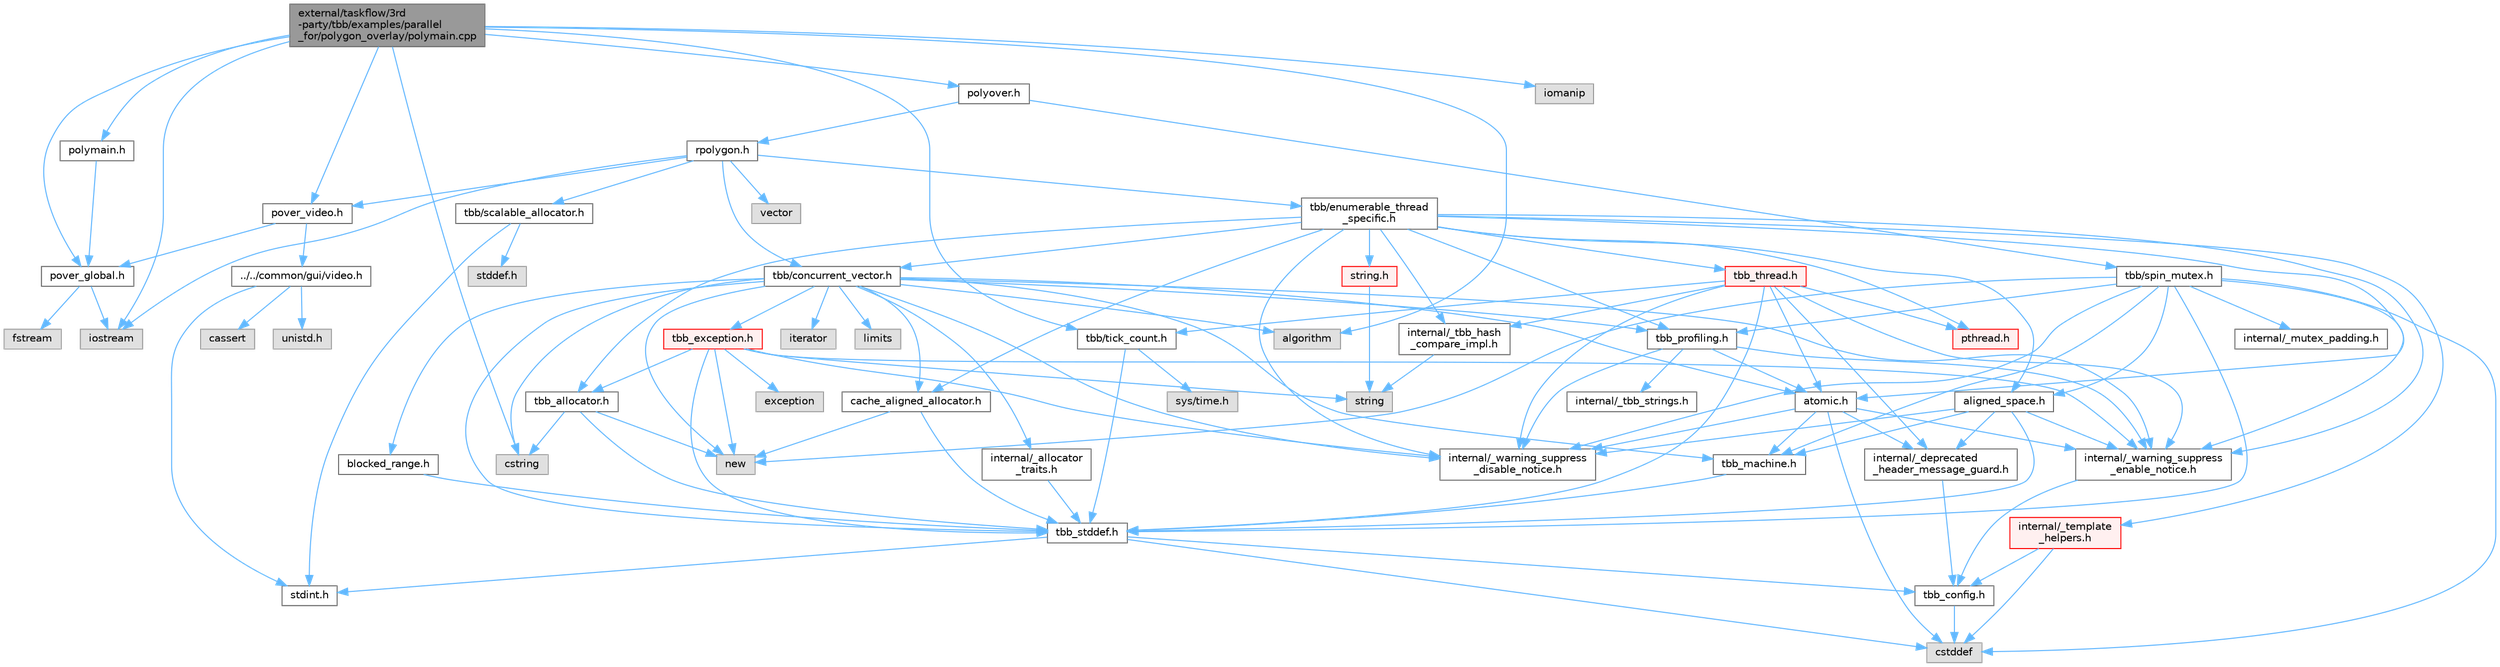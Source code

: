 digraph "external/taskflow/3rd-party/tbb/examples/parallel_for/polygon_overlay/polymain.cpp"
{
 // LATEX_PDF_SIZE
  bgcolor="transparent";
  edge [fontname=Helvetica,fontsize=10,labelfontname=Helvetica,labelfontsize=10];
  node [fontname=Helvetica,fontsize=10,shape=box,height=0.2,width=0.4];
  Node1 [id="Node000001",label="external/taskflow/3rd\l-party/tbb/examples/parallel\l_for/polygon_overlay/polymain.cpp",height=0.2,width=0.4,color="gray40", fillcolor="grey60", style="filled", fontcolor="black",tooltip=" "];
  Node1 -> Node2 [id="edge1_Node000001_Node000002",color="steelblue1",style="solid",tooltip=" "];
  Node2 [id="Node000002",label="iostream",height=0.2,width=0.4,color="grey60", fillcolor="#E0E0E0", style="filled",tooltip=" "];
  Node1 -> Node3 [id="edge2_Node000001_Node000003",color="steelblue1",style="solid",tooltip=" "];
  Node3 [id="Node000003",label="iomanip",height=0.2,width=0.4,color="grey60", fillcolor="#E0E0E0", style="filled",tooltip=" "];
  Node1 -> Node4 [id="edge3_Node000001_Node000004",color="steelblue1",style="solid",tooltip=" "];
  Node4 [id="Node000004",label="algorithm",height=0.2,width=0.4,color="grey60", fillcolor="#E0E0E0", style="filled",tooltip=" "];
  Node1 -> Node5 [id="edge4_Node000001_Node000005",color="steelblue1",style="solid",tooltip=" "];
  Node5 [id="Node000005",label="cstring",height=0.2,width=0.4,color="grey60", fillcolor="#E0E0E0", style="filled",tooltip=" "];
  Node1 -> Node6 [id="edge5_Node000001_Node000006",color="steelblue1",style="solid",tooltip=" "];
  Node6 [id="Node000006",label="tbb/tick_count.h",height=0.2,width=0.4,color="grey40", fillcolor="white", style="filled",URL="$tick__count_8h.html",tooltip=" "];
  Node6 -> Node7 [id="edge6_Node000006_Node000007",color="steelblue1",style="solid",tooltip=" "];
  Node7 [id="Node000007",label="tbb_stddef.h",height=0.2,width=0.4,color="grey40", fillcolor="white", style="filled",URL="$tbb__stddef_8h.html",tooltip=" "];
  Node7 -> Node8 [id="edge7_Node000007_Node000008",color="steelblue1",style="solid",tooltip=" "];
  Node8 [id="Node000008",label="tbb_config.h",height=0.2,width=0.4,color="grey40", fillcolor="white", style="filled",URL="$tbb__config_8h.html",tooltip=" "];
  Node8 -> Node9 [id="edge8_Node000008_Node000009",color="steelblue1",style="solid",tooltip=" "];
  Node9 [id="Node000009",label="cstddef",height=0.2,width=0.4,color="grey60", fillcolor="#E0E0E0", style="filled",tooltip=" "];
  Node7 -> Node9 [id="edge9_Node000007_Node000009",color="steelblue1",style="solid",tooltip=" "];
  Node7 -> Node10 [id="edge10_Node000007_Node000010",color="steelblue1",style="solid",tooltip=" "];
  Node10 [id="Node000010",label="stdint.h",height=0.2,width=0.4,color="grey40", fillcolor="white", style="filled",URL="$stdint_8h.html",tooltip=" "];
  Node6 -> Node11 [id="edge11_Node000006_Node000011",color="steelblue1",style="solid",tooltip=" "];
  Node11 [id="Node000011",label="sys/time.h",height=0.2,width=0.4,color="grey60", fillcolor="#E0E0E0", style="filled",tooltip=" "];
  Node1 -> Node12 [id="edge12_Node000001_Node000012",color="steelblue1",style="solid",tooltip=" "];
  Node12 [id="Node000012",label="pover_global.h",height=0.2,width=0.4,color="grey40", fillcolor="white", style="filled",URL="$pover__global_8h.html",tooltip=" "];
  Node12 -> Node2 [id="edge13_Node000012_Node000002",color="steelblue1",style="solid",tooltip=" "];
  Node12 -> Node13 [id="edge14_Node000012_Node000013",color="steelblue1",style="solid",tooltip=" "];
  Node13 [id="Node000013",label="fstream",height=0.2,width=0.4,color="grey60", fillcolor="#E0E0E0", style="filled",tooltip=" "];
  Node1 -> Node14 [id="edge15_Node000001_Node000014",color="steelblue1",style="solid",tooltip=" "];
  Node14 [id="Node000014",label="polyover.h",height=0.2,width=0.4,color="grey40", fillcolor="white", style="filled",URL="$polyover_8h.html",tooltip=" "];
  Node14 -> Node15 [id="edge16_Node000014_Node000015",color="steelblue1",style="solid",tooltip=" "];
  Node15 [id="Node000015",label="rpolygon.h",height=0.2,width=0.4,color="grey40", fillcolor="white", style="filled",URL="$rpolygon_8h.html",tooltip=" "];
  Node15 -> Node16 [id="edge17_Node000015_Node000016",color="steelblue1",style="solid",tooltip=" "];
  Node16 [id="Node000016",label="vector",height=0.2,width=0.4,color="grey60", fillcolor="#E0E0E0", style="filled",tooltip=" "];
  Node15 -> Node2 [id="edge18_Node000015_Node000002",color="steelblue1",style="solid",tooltip=" "];
  Node15 -> Node17 [id="edge19_Node000015_Node000017",color="steelblue1",style="solid",tooltip=" "];
  Node17 [id="Node000017",label="pover_video.h",height=0.2,width=0.4,color="grey40", fillcolor="white", style="filled",URL="$pover__video_8h.html",tooltip=" "];
  Node17 -> Node18 [id="edge20_Node000017_Node000018",color="steelblue1",style="solid",tooltip=" "];
  Node18 [id="Node000018",label="../../common/gui/video.h",height=0.2,width=0.4,color="grey40", fillcolor="white", style="filled",URL="$3rd-party_2tbb_2examples_2common_2gui_2video_8h.html",tooltip=" "];
  Node18 -> Node19 [id="edge21_Node000018_Node000019",color="steelblue1",style="solid",tooltip=" "];
  Node19 [id="Node000019",label="cassert",height=0.2,width=0.4,color="grey60", fillcolor="#E0E0E0", style="filled",tooltip=" "];
  Node18 -> Node10 [id="edge22_Node000018_Node000010",color="steelblue1",style="solid",tooltip=" "];
  Node18 -> Node20 [id="edge23_Node000018_Node000020",color="steelblue1",style="solid",tooltip=" "];
  Node20 [id="Node000020",label="unistd.h",height=0.2,width=0.4,color="grey60", fillcolor="#E0E0E0", style="filled",tooltip=" "];
  Node17 -> Node12 [id="edge24_Node000017_Node000012",color="steelblue1",style="solid",tooltip=" "];
  Node15 -> Node21 [id="edge25_Node000015_Node000021",color="steelblue1",style="solid",tooltip=" "];
  Node21 [id="Node000021",label="tbb/scalable_allocator.h",height=0.2,width=0.4,color="grey40", fillcolor="white", style="filled",URL="$scalable__allocator_8h.html",tooltip=" "];
  Node21 -> Node22 [id="edge26_Node000021_Node000022",color="steelblue1",style="solid",tooltip=" "];
  Node22 [id="Node000022",label="stddef.h",height=0.2,width=0.4,color="grey60", fillcolor="#E0E0E0", style="filled",tooltip=" "];
  Node21 -> Node10 [id="edge27_Node000021_Node000010",color="steelblue1",style="solid",tooltip=" "];
  Node15 -> Node23 [id="edge28_Node000015_Node000023",color="steelblue1",style="solid",tooltip=" "];
  Node23 [id="Node000023",label="tbb/concurrent_vector.h",height=0.2,width=0.4,color="grey40", fillcolor="white", style="filled",URL="$concurrent__vector_8h.html",tooltip=" "];
  Node23 -> Node24 [id="edge29_Node000023_Node000024",color="steelblue1",style="solid",tooltip=" "];
  Node24 [id="Node000024",label="internal/_warning_suppress\l_enable_notice.h",height=0.2,width=0.4,color="grey40", fillcolor="white", style="filled",URL="$__warning__suppress__enable__notice_8h.html",tooltip=" "];
  Node24 -> Node8 [id="edge30_Node000024_Node000008",color="steelblue1",style="solid",tooltip=" "];
  Node23 -> Node7 [id="edge31_Node000023_Node000007",color="steelblue1",style="solid",tooltip=" "];
  Node23 -> Node25 [id="edge32_Node000023_Node000025",color="steelblue1",style="solid",tooltip=" "];
  Node25 [id="Node000025",label="tbb_exception.h",height=0.2,width=0.4,color="red", fillcolor="#FFF0F0", style="filled",URL="$tbb__exception_8h.html",tooltip=" "];
  Node25 -> Node24 [id="edge33_Node000025_Node000024",color="steelblue1",style="solid",tooltip=" "];
  Node25 -> Node7 [id="edge34_Node000025_Node000007",color="steelblue1",style="solid",tooltip=" "];
  Node25 -> Node26 [id="edge35_Node000025_Node000026",color="steelblue1",style="solid",tooltip=" "];
  Node26 [id="Node000026",label="exception",height=0.2,width=0.4,color="grey60", fillcolor="#E0E0E0", style="filled",tooltip=" "];
  Node25 -> Node27 [id="edge36_Node000025_Node000027",color="steelblue1",style="solid",tooltip=" "];
  Node27 [id="Node000027",label="new",height=0.2,width=0.4,color="grey60", fillcolor="#E0E0E0", style="filled",tooltip=" "];
  Node25 -> Node28 [id="edge37_Node000025_Node000028",color="steelblue1",style="solid",tooltip=" "];
  Node28 [id="Node000028",label="string",height=0.2,width=0.4,color="grey60", fillcolor="#E0E0E0", style="filled",tooltip=" "];
  Node25 -> Node29 [id="edge38_Node000025_Node000029",color="steelblue1",style="solid",tooltip=" "];
  Node29 [id="Node000029",label="tbb_allocator.h",height=0.2,width=0.4,color="grey40", fillcolor="white", style="filled",URL="$tbb__allocator_8h.html",tooltip=" "];
  Node29 -> Node7 [id="edge39_Node000029_Node000007",color="steelblue1",style="solid",tooltip=" "];
  Node29 -> Node27 [id="edge40_Node000029_Node000027",color="steelblue1",style="solid",tooltip=" "];
  Node29 -> Node5 [id="edge41_Node000029_Node000005",color="steelblue1",style="solid",tooltip=" "];
  Node25 -> Node31 [id="edge42_Node000025_Node000031",color="steelblue1",style="solid",tooltip=" "];
  Node31 [id="Node000031",label="internal/_warning_suppress\l_disable_notice.h",height=0.2,width=0.4,color="grey40", fillcolor="white", style="filled",URL="$__warning__suppress__disable__notice_8h.html",tooltip=" "];
  Node23 -> Node32 [id="edge43_Node000023_Node000032",color="steelblue1",style="solid",tooltip=" "];
  Node32 [id="Node000032",label="atomic.h",height=0.2,width=0.4,color="grey40", fillcolor="white", style="filled",URL="$external_2taskflow_23rd-party_2tbb_2include_2tbb_2atomic_8h.html",tooltip=" "];
  Node32 -> Node33 [id="edge44_Node000032_Node000033",color="steelblue1",style="solid",tooltip=" "];
  Node33 [id="Node000033",label="internal/_deprecated\l_header_message_guard.h",height=0.2,width=0.4,color="grey40", fillcolor="white", style="filled",URL="$__deprecated__header__message__guard_8h.html",tooltip=" "];
  Node33 -> Node8 [id="edge45_Node000033_Node000008",color="steelblue1",style="solid",tooltip=" "];
  Node32 -> Node24 [id="edge46_Node000032_Node000024",color="steelblue1",style="solid",tooltip=" "];
  Node32 -> Node9 [id="edge47_Node000032_Node000009",color="steelblue1",style="solid",tooltip=" "];
  Node32 -> Node34 [id="edge48_Node000032_Node000034",color="steelblue1",style="solid",tooltip=" "];
  Node34 [id="Node000034",label="tbb_machine.h",height=0.2,width=0.4,color="grey40", fillcolor="white", style="filled",URL="$tbb__machine_8h.html",tooltip=" "];
  Node34 -> Node7 [id="edge49_Node000034_Node000007",color="steelblue1",style="solid",tooltip=" "];
  Node32 -> Node31 [id="edge50_Node000032_Node000031",color="steelblue1",style="solid",tooltip=" "];
  Node23 -> Node35 [id="edge51_Node000023_Node000035",color="steelblue1",style="solid",tooltip=" "];
  Node35 [id="Node000035",label="cache_aligned_allocator.h",height=0.2,width=0.4,color="grey40", fillcolor="white", style="filled",URL="$cache__aligned__allocator_8h.html",tooltip=" "];
  Node35 -> Node27 [id="edge52_Node000035_Node000027",color="steelblue1",style="solid",tooltip=" "];
  Node35 -> Node7 [id="edge53_Node000035_Node000007",color="steelblue1",style="solid",tooltip=" "];
  Node23 -> Node36 [id="edge54_Node000023_Node000036",color="steelblue1",style="solid",tooltip=" "];
  Node36 [id="Node000036",label="blocked_range.h",height=0.2,width=0.4,color="grey40", fillcolor="white", style="filled",URL="$blocked__range_8h.html",tooltip=" "];
  Node36 -> Node7 [id="edge55_Node000036_Node000007",color="steelblue1",style="solid",tooltip=" "];
  Node23 -> Node34 [id="edge56_Node000023_Node000034",color="steelblue1",style="solid",tooltip=" "];
  Node23 -> Node37 [id="edge57_Node000023_Node000037",color="steelblue1",style="solid",tooltip=" "];
  Node37 [id="Node000037",label="tbb_profiling.h",height=0.2,width=0.4,color="grey40", fillcolor="white", style="filled",URL="$tbb__profiling_8h.html",tooltip=" "];
  Node37 -> Node24 [id="edge58_Node000037_Node000024",color="steelblue1",style="solid",tooltip=" "];
  Node37 -> Node38 [id="edge59_Node000037_Node000038",color="steelblue1",style="solid",tooltip=" "];
  Node38 [id="Node000038",label="internal/_tbb_strings.h",height=0.2,width=0.4,color="grey40", fillcolor="white", style="filled",URL="$__tbb__strings_8h.html",tooltip=" "];
  Node37 -> Node32 [id="edge60_Node000037_Node000032",color="steelblue1",style="solid",tooltip=" "];
  Node37 -> Node31 [id="edge61_Node000037_Node000031",color="steelblue1",style="solid",tooltip=" "];
  Node23 -> Node27 [id="edge62_Node000023_Node000027",color="steelblue1",style="solid",tooltip=" "];
  Node23 -> Node5 [id="edge63_Node000023_Node000005",color="steelblue1",style="solid",tooltip=" "];
  Node23 -> Node4 [id="edge64_Node000023_Node000004",color="steelblue1",style="solid",tooltip=" "];
  Node23 -> Node39 [id="edge65_Node000023_Node000039",color="steelblue1",style="solid",tooltip=" "];
  Node39 [id="Node000039",label="iterator",height=0.2,width=0.4,color="grey60", fillcolor="#E0E0E0", style="filled",tooltip=" "];
  Node23 -> Node40 [id="edge66_Node000023_Node000040",color="steelblue1",style="solid",tooltip=" "];
  Node40 [id="Node000040",label="internal/_allocator\l_traits.h",height=0.2,width=0.4,color="grey40", fillcolor="white", style="filled",URL="$__allocator__traits_8h.html",tooltip=" "];
  Node40 -> Node7 [id="edge67_Node000040_Node000007",color="steelblue1",style="solid",tooltip=" "];
  Node23 -> Node41 [id="edge68_Node000023_Node000041",color="steelblue1",style="solid",tooltip=" "];
  Node41 [id="Node000041",label="limits",height=0.2,width=0.4,color="grey60", fillcolor="#E0E0E0", style="filled",tooltip=" "];
  Node23 -> Node31 [id="edge69_Node000023_Node000031",color="steelblue1",style="solid",tooltip=" "];
  Node15 -> Node42 [id="edge70_Node000015_Node000042",color="steelblue1",style="solid",tooltip=" "];
  Node42 [id="Node000042",label="tbb/enumerable_thread\l_specific.h",height=0.2,width=0.4,color="grey40", fillcolor="white", style="filled",URL="$enumerable__thread__specific_8h.html",tooltip=" "];
  Node42 -> Node24 [id="edge71_Node000042_Node000024",color="steelblue1",style="solid",tooltip=" "];
  Node42 -> Node32 [id="edge72_Node000042_Node000032",color="steelblue1",style="solid",tooltip=" "];
  Node42 -> Node23 [id="edge73_Node000042_Node000023",color="steelblue1",style="solid",tooltip=" "];
  Node42 -> Node43 [id="edge74_Node000042_Node000043",color="steelblue1",style="solid",tooltip=" "];
  Node43 [id="Node000043",label="tbb_thread.h",height=0.2,width=0.4,color="red", fillcolor="#FFF0F0", style="filled",URL="$tbb__thread_8h.html",tooltip=" "];
  Node43 -> Node33 [id="edge75_Node000043_Node000033",color="steelblue1",style="solid",tooltip=" "];
  Node43 -> Node24 [id="edge76_Node000043_Node000024",color="steelblue1",style="solid",tooltip=" "];
  Node43 -> Node7 [id="edge77_Node000043_Node000007",color="steelblue1",style="solid",tooltip=" "];
  Node43 -> Node44 [id="edge78_Node000043_Node000044",color="steelblue1",style="solid",tooltip=" "];
  Node44 [id="Node000044",label="pthread.h",height=0.2,width=0.4,color="red", fillcolor="#FFF0F0", style="filled",URL="$pthread_8h.html",tooltip=" "];
  Node43 -> Node32 [id="edge79_Node000043_Node000032",color="steelblue1",style="solid",tooltip=" "];
  Node43 -> Node88 [id="edge80_Node000043_Node000088",color="steelblue1",style="solid",tooltip=" "];
  Node88 [id="Node000088",label="internal/_tbb_hash\l_compare_impl.h",height=0.2,width=0.4,color="grey40", fillcolor="white", style="filled",URL="$__tbb__hash__compare__impl_8h.html",tooltip=" "];
  Node88 -> Node28 [id="edge81_Node000088_Node000028",color="steelblue1",style="solid",tooltip=" "];
  Node43 -> Node6 [id="edge82_Node000043_Node000006",color="steelblue1",style="solid",tooltip=" "];
  Node43 -> Node31 [id="edge83_Node000043_Node000031",color="steelblue1",style="solid",tooltip=" "];
  Node42 -> Node29 [id="edge84_Node000042_Node000029",color="steelblue1",style="solid",tooltip=" "];
  Node42 -> Node35 [id="edge85_Node000042_Node000035",color="steelblue1",style="solid",tooltip=" "];
  Node42 -> Node90 [id="edge86_Node000042_Node000090",color="steelblue1",style="solid",tooltip=" "];
  Node90 [id="Node000090",label="aligned_space.h",height=0.2,width=0.4,color="grey40", fillcolor="white", style="filled",URL="$aligned__space_8h.html",tooltip=" "];
  Node90 -> Node33 [id="edge87_Node000090_Node000033",color="steelblue1",style="solid",tooltip=" "];
  Node90 -> Node24 [id="edge88_Node000090_Node000024",color="steelblue1",style="solid",tooltip=" "];
  Node90 -> Node7 [id="edge89_Node000090_Node000007",color="steelblue1",style="solid",tooltip=" "];
  Node90 -> Node34 [id="edge90_Node000090_Node000034",color="steelblue1",style="solid",tooltip=" "];
  Node90 -> Node31 [id="edge91_Node000090_Node000031",color="steelblue1",style="solid",tooltip=" "];
  Node42 -> Node91 [id="edge92_Node000042_Node000091",color="steelblue1",style="solid",tooltip=" "];
  Node91 [id="Node000091",label="internal/_template\l_helpers.h",height=0.2,width=0.4,color="red", fillcolor="#FFF0F0", style="filled",URL="$__template__helpers_8h.html",tooltip=" "];
  Node91 -> Node9 [id="edge93_Node000091_Node000009",color="steelblue1",style="solid",tooltip=" "];
  Node91 -> Node8 [id="edge94_Node000091_Node000008",color="steelblue1",style="solid",tooltip=" "];
  Node42 -> Node88 [id="edge95_Node000042_Node000088",color="steelblue1",style="solid",tooltip=" "];
  Node42 -> Node37 [id="edge96_Node000042_Node000037",color="steelblue1",style="solid",tooltip=" "];
  Node42 -> Node92 [id="edge97_Node000042_Node000092",color="steelblue1",style="solid",tooltip=" "];
  Node92 [id="Node000092",label="string.h",height=0.2,width=0.4,color="red", fillcolor="#FFF0F0", style="filled",URL="$string_8h.html",tooltip=" "];
  Node92 -> Node28 [id="edge98_Node000092_Node000028",color="steelblue1",style="solid",tooltip=" "];
  Node42 -> Node44 [id="edge99_Node000042_Node000044",color="steelblue1",style="solid",tooltip=" "];
  Node42 -> Node31 [id="edge100_Node000042_Node000031",color="steelblue1",style="solid",tooltip=" "];
  Node14 -> Node230 [id="edge101_Node000014_Node000230",color="steelblue1",style="solid",tooltip=" "];
  Node230 [id="Node000230",label="tbb/spin_mutex.h",height=0.2,width=0.4,color="grey40", fillcolor="white", style="filled",URL="$external_2taskflow_23rd-party_2tbb_2include_2tbb_2spin__mutex_8h.html",tooltip=" "];
  Node230 -> Node24 [id="edge102_Node000230_Node000024",color="steelblue1",style="solid",tooltip=" "];
  Node230 -> Node9 [id="edge103_Node000230_Node000009",color="steelblue1",style="solid",tooltip=" "];
  Node230 -> Node27 [id="edge104_Node000230_Node000027",color="steelblue1",style="solid",tooltip=" "];
  Node230 -> Node90 [id="edge105_Node000230_Node000090",color="steelblue1",style="solid",tooltip=" "];
  Node230 -> Node7 [id="edge106_Node000230_Node000007",color="steelblue1",style="solid",tooltip=" "];
  Node230 -> Node34 [id="edge107_Node000230_Node000034",color="steelblue1",style="solid",tooltip=" "];
  Node230 -> Node37 [id="edge108_Node000230_Node000037",color="steelblue1",style="solid",tooltip=" "];
  Node230 -> Node231 [id="edge109_Node000230_Node000231",color="steelblue1",style="solid",tooltip=" "];
  Node231 [id="Node000231",label="internal/_mutex_padding.h",height=0.2,width=0.4,color="grey40", fillcolor="white", style="filled",URL="$__mutex__padding_8h.html",tooltip=" "];
  Node230 -> Node31 [id="edge110_Node000230_Node000031",color="steelblue1",style="solid",tooltip=" "];
  Node1 -> Node17 [id="edge111_Node000001_Node000017",color="steelblue1",style="solid",tooltip=" "];
  Node1 -> Node232 [id="edge112_Node000001_Node000232",color="steelblue1",style="solid",tooltip=" "];
  Node232 [id="Node000232",label="polymain.h",height=0.2,width=0.4,color="grey40", fillcolor="white", style="filled",URL="$polymain_8h.html",tooltip=" "];
  Node232 -> Node12 [id="edge113_Node000232_Node000012",color="steelblue1",style="solid",tooltip=" "];
}
